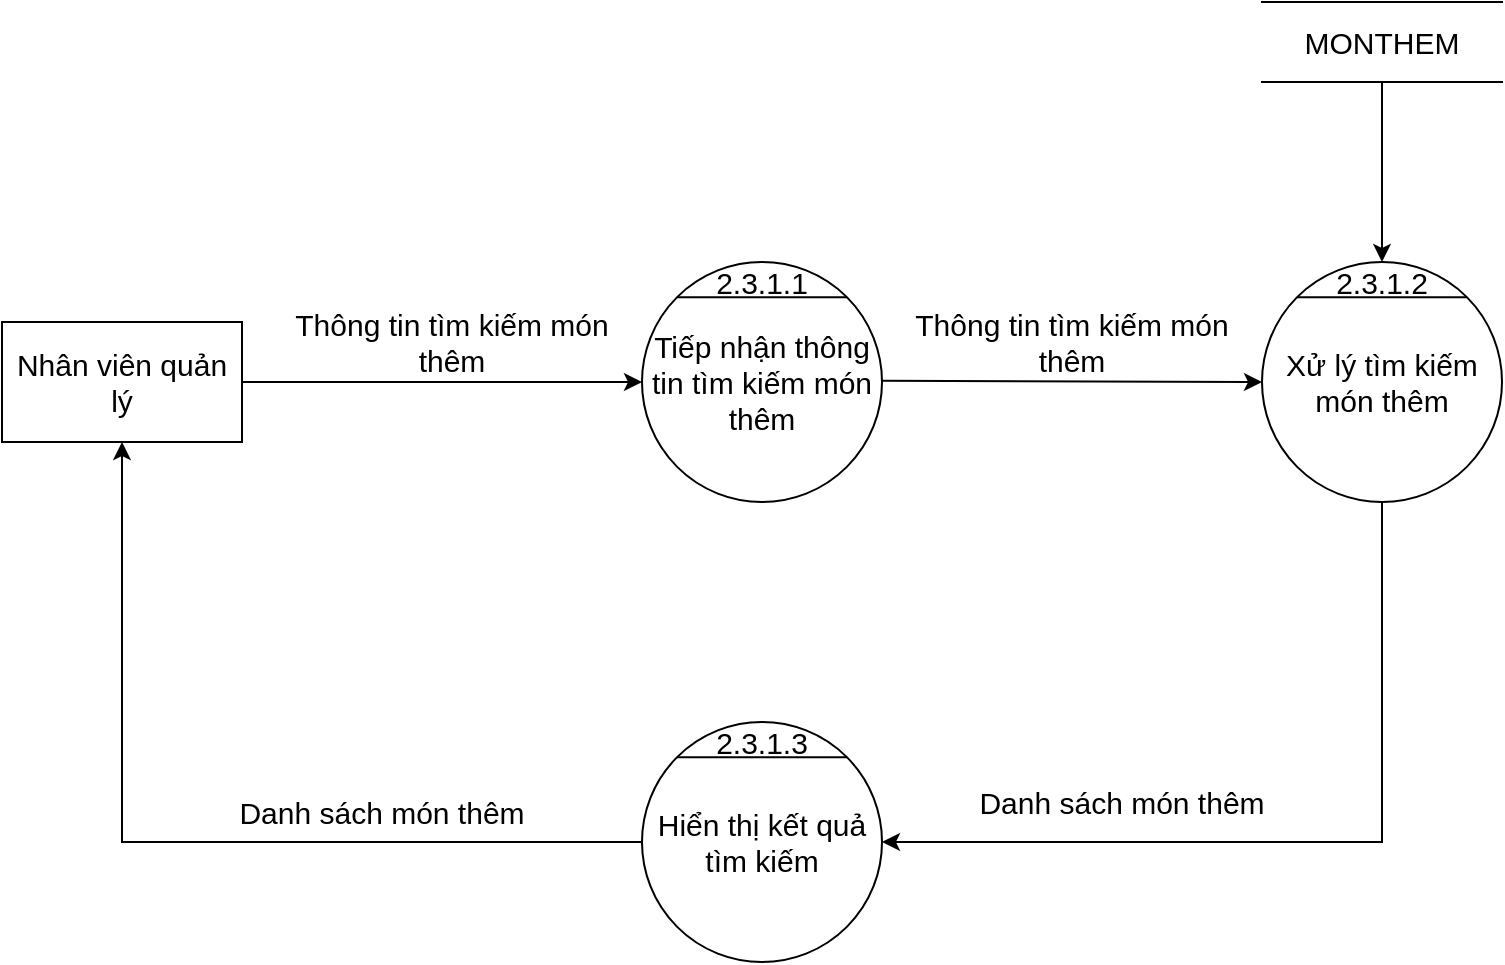 <mxfile version="16.4.11" type="device"><diagram id="fExc84PNES1SlWi4WKmU" name="Page-1"><mxGraphModel dx="1888" dy="641" grid="1" gridSize="10" guides="1" tooltips="1" connect="1" arrows="1" fold="1" page="1" pageScale="1" pageWidth="850" pageHeight="1100" math="0" shadow="0"><root><mxCell id="0"/><mxCell id="1" parent="0"/><mxCell id="dd8wH0SEKtv-vHzTX2aM-1" value="Tiếp nhận thông tin tìm kiếm món thêm" style="ellipse;whiteSpace=wrap;html=1;aspect=fixed;fontSize=15;" parent="1" vertex="1"><mxGeometry x="200" y="330" width="120" height="120" as="geometry"/></mxCell><mxCell id="dd8wH0SEKtv-vHzTX2aM-2" value="" style="endArrow=none;html=1;rounded=0;exitX=0;exitY=0;exitDx=0;exitDy=0;entryX=1;entryY=0;entryDx=0;entryDy=0;fontSize=15;" parent="1" source="dd8wH0SEKtv-vHzTX2aM-1" target="dd8wH0SEKtv-vHzTX2aM-1" edge="1"><mxGeometry width="50" height="50" relative="1" as="geometry"><mxPoint x="480" y="370" as="sourcePoint"/><mxPoint x="530" y="320" as="targetPoint"/></mxGeometry></mxCell><mxCell id="dd8wH0SEKtv-vHzTX2aM-3" value="2.3.1.1" style="text;html=1;strokeColor=none;fillColor=none;align=center;verticalAlign=middle;whiteSpace=wrap;rounded=0;fontSize=15;" parent="1" vertex="1"><mxGeometry x="240" y="330" width="40" height="20" as="geometry"/></mxCell><mxCell id="dd8wH0SEKtv-vHzTX2aM-4" value="Nhân viên quản lý" style="rounded=0;whiteSpace=wrap;html=1;fontSize=15;" parent="1" vertex="1"><mxGeometry x="-120" y="360" width="120" height="60" as="geometry"/></mxCell><mxCell id="dd8wH0SEKtv-vHzTX2aM-5" value="" style="endArrow=classic;html=1;rounded=0;exitX=1;exitY=0.5;exitDx=0;exitDy=0;entryX=0;entryY=0.5;entryDx=0;entryDy=0;fontSize=15;" parent="1" source="dd8wH0SEKtv-vHzTX2aM-4" target="dd8wH0SEKtv-vHzTX2aM-1" edge="1"><mxGeometry width="50" height="50" relative="1" as="geometry"><mxPoint x="150" y="410" as="sourcePoint"/><mxPoint x="200" y="360" as="targetPoint"/></mxGeometry></mxCell><mxCell id="dd8wH0SEKtv-vHzTX2aM-6" value="" style="endArrow=classic;html=1;rounded=0;exitX=1;exitY=0.5;exitDx=0;exitDy=0;fontSize=15;entryX=0;entryY=0.5;entryDx=0;entryDy=0;" parent="1" target="dd8wH0SEKtv-vHzTX2aM-7" edge="1"><mxGeometry width="50" height="50" relative="1" as="geometry"><mxPoint x="320" y="389.41" as="sourcePoint"/><mxPoint x="440" y="389" as="targetPoint"/></mxGeometry></mxCell><mxCell id="dd8wH0SEKtv-vHzTX2aM-7" value="Xử lý tìm kiếm món thêm" style="ellipse;whiteSpace=wrap;html=1;aspect=fixed;fontSize=15;" parent="1" vertex="1"><mxGeometry x="510" y="330" width="120" height="120" as="geometry"/></mxCell><mxCell id="dd8wH0SEKtv-vHzTX2aM-8" value="" style="endArrow=none;html=1;rounded=0;exitX=0;exitY=0;exitDx=0;exitDy=0;entryX=1;entryY=0;entryDx=0;entryDy=0;fontSize=15;" parent="1" source="dd8wH0SEKtv-vHzTX2aM-7" target="dd8wH0SEKtv-vHzTX2aM-7" edge="1"><mxGeometry width="50" height="50" relative="1" as="geometry"><mxPoint x="730" y="370" as="sourcePoint"/><mxPoint x="780" y="320" as="targetPoint"/></mxGeometry></mxCell><mxCell id="dd8wH0SEKtv-vHzTX2aM-9" value="2.3.1.2" style="text;html=1;strokeColor=none;fillColor=none;align=center;verticalAlign=middle;whiteSpace=wrap;rounded=0;fontSize=15;" parent="1" vertex="1"><mxGeometry x="550" y="330" width="40" height="20" as="geometry"/></mxCell><mxCell id="dd8wH0SEKtv-vHzTX2aM-10" value="Hiển thị kết quả tìm kiếm" style="ellipse;whiteSpace=wrap;html=1;aspect=fixed;fontSize=15;" parent="1" vertex="1"><mxGeometry x="200" y="560" width="120" height="120" as="geometry"/></mxCell><mxCell id="dd8wH0SEKtv-vHzTX2aM-11" value="" style="endArrow=none;html=1;rounded=0;exitX=0;exitY=0;exitDx=0;exitDy=0;entryX=1;entryY=0;entryDx=0;entryDy=0;fontSize=15;" parent="1" source="dd8wH0SEKtv-vHzTX2aM-10" target="dd8wH0SEKtv-vHzTX2aM-10" edge="1"><mxGeometry width="50" height="50" relative="1" as="geometry"><mxPoint x="245" y="790" as="sourcePoint"/><mxPoint x="295" y="740" as="targetPoint"/></mxGeometry></mxCell><mxCell id="dd8wH0SEKtv-vHzTX2aM-12" value="2.3.1.3" style="text;html=1;strokeColor=none;fillColor=none;align=center;verticalAlign=middle;whiteSpace=wrap;rounded=0;fontSize=15;" parent="1" vertex="1"><mxGeometry x="240" y="560" width="40" height="20" as="geometry"/></mxCell><mxCell id="dd8wH0SEKtv-vHzTX2aM-13" value="Thông tin tìm kiếm món thêm" style="text;html=1;strokeColor=none;fillColor=none;align=center;verticalAlign=middle;whiteSpace=wrap;rounded=0;fontSize=15;" parent="1" vertex="1"><mxGeometry x="10" y="350" width="190" height="40" as="geometry"/></mxCell><mxCell id="dd8wH0SEKtv-vHzTX2aM-14" value="Thông tin tìm kiếm món thêm" style="text;html=1;strokeColor=none;fillColor=none;align=center;verticalAlign=middle;whiteSpace=wrap;rounded=0;fontSize=15;" parent="1" vertex="1"><mxGeometry x="320" y="350" width="190" height="40" as="geometry"/></mxCell><mxCell id="dd8wH0SEKtv-vHzTX2aM-15" value="MONTHEM" style="shape=partialRectangle;whiteSpace=wrap;html=1;left=0;right=0;fillColor=none;fontSize=15;" parent="1" vertex="1"><mxGeometry x="510" y="200" width="120" height="40" as="geometry"/></mxCell><mxCell id="dd8wH0SEKtv-vHzTX2aM-16" value="" style="endArrow=classic;html=1;rounded=0;fontSize=15;exitX=0.5;exitY=1;exitDx=0;exitDy=0;entryX=0.5;entryY=0;entryDx=0;entryDy=0;" parent="1" source="dd8wH0SEKtv-vHzTX2aM-15" target="dd8wH0SEKtv-vHzTX2aM-9" edge="1"><mxGeometry width="50" height="50" relative="1" as="geometry"><mxPoint x="290" y="490" as="sourcePoint"/><mxPoint x="340" y="440" as="targetPoint"/></mxGeometry></mxCell><mxCell id="dd8wH0SEKtv-vHzTX2aM-17" value="" style="edgeStyle=segmentEdgeStyle;endArrow=classic;html=1;rounded=0;fontSize=15;exitX=0.5;exitY=1;exitDx=0;exitDy=0;entryX=1;entryY=0.5;entryDx=0;entryDy=0;" parent="1" source="dd8wH0SEKtv-vHzTX2aM-7" target="dd8wH0SEKtv-vHzTX2aM-10" edge="1"><mxGeometry width="50" height="50" relative="1" as="geometry"><mxPoint x="290" y="600" as="sourcePoint"/><mxPoint x="340" y="550" as="targetPoint"/><Array as="points"><mxPoint x="570" y="620"/></Array></mxGeometry></mxCell><mxCell id="dd8wH0SEKtv-vHzTX2aM-18" value="Danh sách món thêm" style="text;html=1;strokeColor=none;fillColor=none;align=center;verticalAlign=middle;whiteSpace=wrap;rounded=0;fontSize=15;" parent="1" vertex="1"><mxGeometry x="340" y="580" width="200" height="40" as="geometry"/></mxCell><mxCell id="dd8wH0SEKtv-vHzTX2aM-19" value="" style="edgeStyle=segmentEdgeStyle;endArrow=classic;html=1;rounded=0;fontSize=15;exitX=0;exitY=0.5;exitDx=0;exitDy=0;entryX=0.5;entryY=1;entryDx=0;entryDy=0;" parent="1" source="dd8wH0SEKtv-vHzTX2aM-10" target="dd8wH0SEKtv-vHzTX2aM-4" edge="1"><mxGeometry width="50" height="50" relative="1" as="geometry"><mxPoint x="290" y="700" as="sourcePoint"/><mxPoint x="340" y="650" as="targetPoint"/></mxGeometry></mxCell><mxCell id="dd8wH0SEKtv-vHzTX2aM-20" value="Danh sách món thêm" style="text;html=1;strokeColor=none;fillColor=none;align=center;verticalAlign=middle;whiteSpace=wrap;rounded=0;fontSize=15;" parent="1" vertex="1"><mxGeometry x="-30" y="580" width="200" height="50" as="geometry"/></mxCell></root></mxGraphModel></diagram></mxfile>